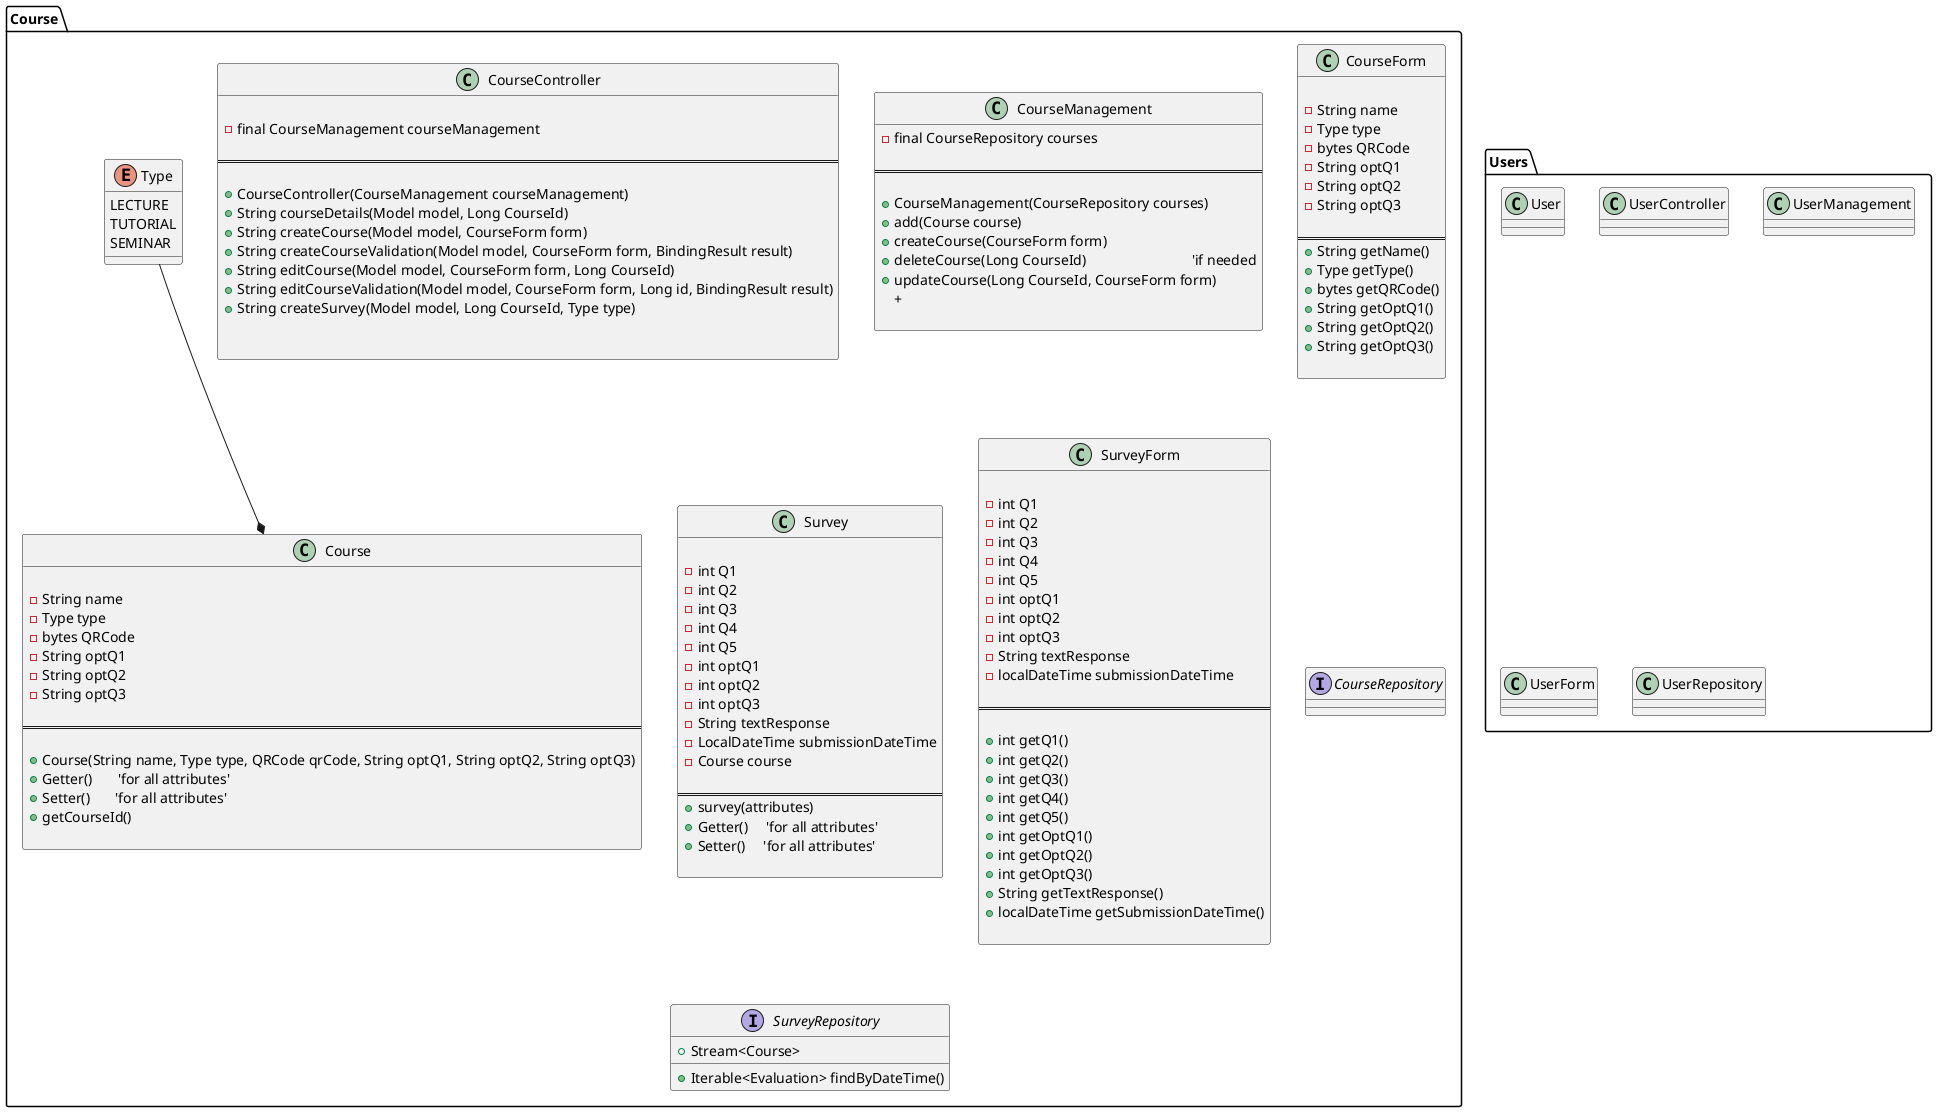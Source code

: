 
' -------------------------------------------- Questions and TO-DO ---------------------------------------------


'Find out how to randomise id's in spring and have them be alphanumerical'

'Have to think about how we stucture courses. Course is a concrete instance of either Tut, VL or Sem, so there has to
'be a level above. What is level above called, is this a seperate package?

'Should Course and Survey be in seperate Packages?'

'Müssen wir das Jahr abspecihern, damit ein kurs im nächsten jahr wieder unter dem gleichen namen erstellt werden kann
'Weil eigentlich darf es im gleichen Jahr/Sem nicht zweimal das gleiche fach geben...'

' --------------------------------------------------------------------------------------------------------------

@startuml qovaArchitecture 



package Course{





    class Course{
        
        - String name
        - Type type
        - bytes QRCode
        - String optQ1
        - String optQ2
        - String optQ3

        ' + Long UserId?            Die würde dann beim erstellen mitgegeben werden, damit man dann einen kurs immer
        '                           einen besitzer zuweisen kann. Weiß aber nicht wie das mit den schibole login dann 
        '                           in der realität aussieht...
==

        'Constructor'
        + Course(String name, Type type, QRCode qrCode, String optQ1, String optQ2, String optQ3)
        + Getter()       'for all attributes' 
        + Setter()       'for all attributes' 
        + getCourseId()

    }





    class CourseController{
       
        - final CourseManagement courseManagement

==

            'Constructor'
        + CourseController(CourseManagement courseManagement) 
            'GetMapping method'
        + String courseDetails(Model model, Long CourseId)
            'GetMapping method'
        + String createCourse(Model model, CourseForm form)         
            'PostMapping method to verify user input'                            
        + String createCourseValidation(Model model, CourseForm form, BindingResult result)
            'GetMapping method'
        + String editCourse(Model model, CourseForm form, Long CourseId)
            'PostMapping method to validate user input'
        + String editCourseValidation(Model model, CourseForm form, Long id, BindingResult result)
            'GetMapping method. Survey wird allein anhand lehrveranstaltung kreiert. QR code übergibt nur 
            'course.
        +String createSurvey(Model model, Long CourseId, Type type)


    }





    class CourseManagement{
        - final CourseRepository courses

==

        + CourseManagement(CourseRepository courses)
        + add(Course course)
        + createCourse(CourseForm form)
        + deleteCourse(Long CourseId)                             'if needed
        + updateCourse(Long CourseId, CourseForm form)
        + 

    }




    class CourseForm {
    
        - String name
        - Type type
        - bytes QRCode
        - String optQ1
        - String optQ2
        - String optQ3

==
        + String getName()
        + Type getType()
        + bytes getQRCode()
        + String getOptQ1()
        + String getOptQ2()
        + String getOptQ3()

    }





    class Survey {

        'sind hier ints, da dies die bewertungen sind die rauskommen, nicht die fragen selbst. Wir gehen davon aus das 
        '1-5 standatisiert sind über alle fächer
        - int Q1
        - int Q2
        - int Q3
        - int Q4
        - int Q5
        - int optQ1
        - int optQ2
        - int optQ3
        - String textResponse
        - LocalDateTime submissionDateTime
        - Course course          

==
        + survey(attributes)
        + Getter()     'for all attributes'
        + Setter()     'for all attributes'

    }





    class SurveyForm {

        - int Q1
        - int Q2
        - int Q3
        - int Q4
        - int Q5
        - int optQ1
        - int optQ2
        - int optQ3
        - String textResponse
        - localDateTime submissionDateTime

==

        + int getQ1()
        + int getQ2()
        + int getQ3()
        + int getQ4()
        + int getQ5()
        + int getOptQ1()
        + int getOptQ2()
        + int getOptQ3()
        + String getTextResponse()
        + localDateTime getSubmissionDateTime()

    }

    interface CourseRepository {
        'if filtern is necessary, methods are added here' 
    }

    interface SurveyRepository {
        'All findBy methods are added here. Will have to see how they want this filtered
        
        + Stream<Course>
        + Iterable<Evaluation> findByDateTime()


    }

    enum Type {
        LECTURE
        TUTORIAL
        SEMINAR
    }


    'Relations'
    Type --* Course


}


'User Package. Need to think about security and so forth
package Users{
    class User{

    }

    class UserController{

    }

    class UserManagement{

    }

    class UserForm{

    }

    class UserRepository{

    }
}

@enduml